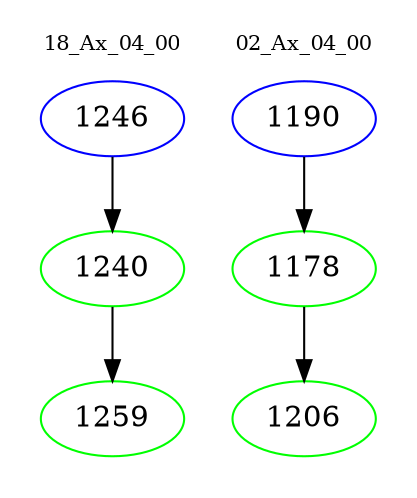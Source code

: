 digraph{
subgraph cluster_0 {
color = white
label = "18_Ax_04_00";
fontsize=10;
T0_1246 [label="1246", color="blue"]
T0_1246 -> T0_1240 [color="black"]
T0_1240 [label="1240", color="green"]
T0_1240 -> T0_1259 [color="black"]
T0_1259 [label="1259", color="green"]
}
subgraph cluster_1 {
color = white
label = "02_Ax_04_00";
fontsize=10;
T1_1190 [label="1190", color="blue"]
T1_1190 -> T1_1178 [color="black"]
T1_1178 [label="1178", color="green"]
T1_1178 -> T1_1206 [color="black"]
T1_1206 [label="1206", color="green"]
}
}
